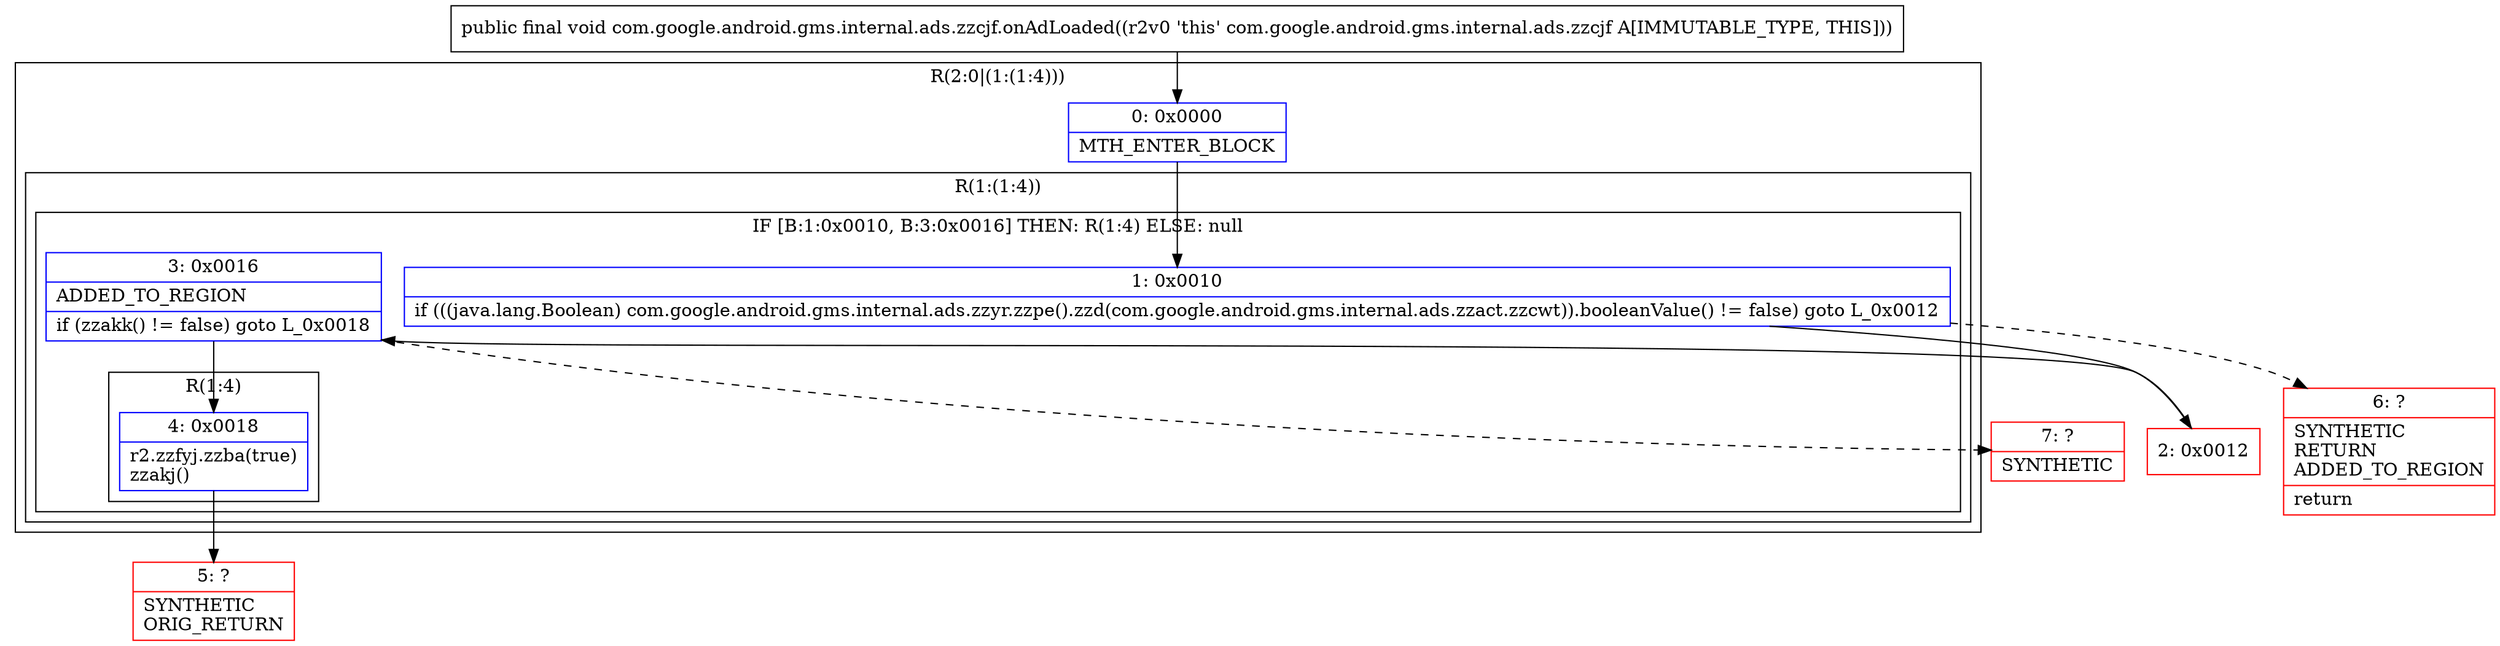 digraph "CFG forcom.google.android.gms.internal.ads.zzcjf.onAdLoaded()V" {
subgraph cluster_Region_1208088345 {
label = "R(2:0|(1:(1:4)))";
node [shape=record,color=blue];
Node_0 [shape=record,label="{0\:\ 0x0000|MTH_ENTER_BLOCK\l}"];
subgraph cluster_Region_953290139 {
label = "R(1:(1:4))";
node [shape=record,color=blue];
subgraph cluster_IfRegion_1705019575 {
label = "IF [B:1:0x0010, B:3:0x0016] THEN: R(1:4) ELSE: null";
node [shape=record,color=blue];
Node_1 [shape=record,label="{1\:\ 0x0010|if (((java.lang.Boolean) com.google.android.gms.internal.ads.zzyr.zzpe().zzd(com.google.android.gms.internal.ads.zzact.zzcwt)).booleanValue() != false) goto L_0x0012\l}"];
Node_3 [shape=record,label="{3\:\ 0x0016|ADDED_TO_REGION\l|if (zzakk() != false) goto L_0x0018\l}"];
subgraph cluster_Region_175651000 {
label = "R(1:4)";
node [shape=record,color=blue];
Node_4 [shape=record,label="{4\:\ 0x0018|r2.zzfyj.zzba(true)\lzzakj()\l}"];
}
}
}
}
Node_2 [shape=record,color=red,label="{2\:\ 0x0012}"];
Node_5 [shape=record,color=red,label="{5\:\ ?|SYNTHETIC\lORIG_RETURN\l}"];
Node_6 [shape=record,color=red,label="{6\:\ ?|SYNTHETIC\lRETURN\lADDED_TO_REGION\l|return\l}"];
Node_7 [shape=record,color=red,label="{7\:\ ?|SYNTHETIC\l}"];
MethodNode[shape=record,label="{public final void com.google.android.gms.internal.ads.zzcjf.onAdLoaded((r2v0 'this' com.google.android.gms.internal.ads.zzcjf A[IMMUTABLE_TYPE, THIS])) }"];
MethodNode -> Node_0;
Node_0 -> Node_1;
Node_1 -> Node_2;
Node_1 -> Node_6[style=dashed];
Node_3 -> Node_4;
Node_3 -> Node_7[style=dashed];
Node_4 -> Node_5;
Node_2 -> Node_3;
}

